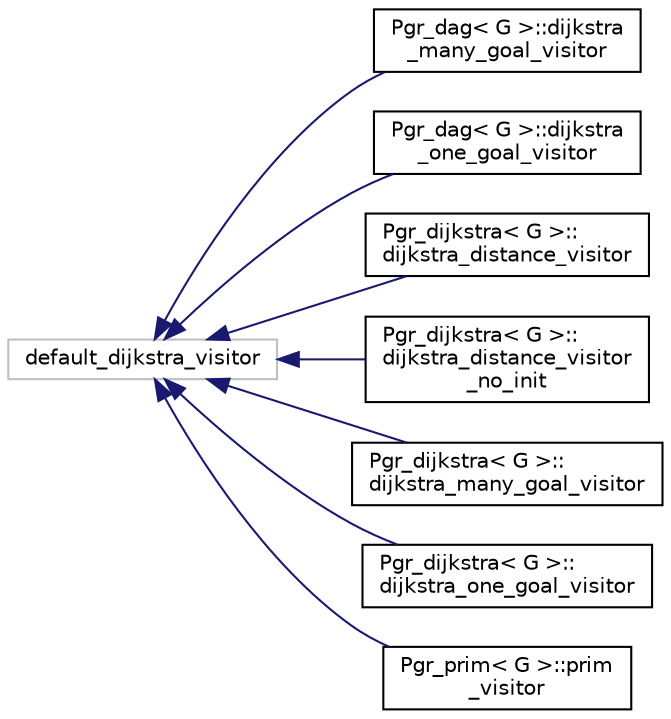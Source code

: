 digraph "Graphical Class Hierarchy"
{
  edge [fontname="Helvetica",fontsize="10",labelfontname="Helvetica",labelfontsize="10"];
  node [fontname="Helvetica",fontsize="10",shape=record];
  rankdir="LR";
  Node1 [label="default_dijkstra_visitor",height=0.2,width=0.4,color="grey75", fillcolor="white", style="filled"];
  Node1 -> Node2 [dir="back",color="midnightblue",fontsize="10",style="solid",fontname="Helvetica"];
  Node2 [label="Pgr_dag\< G \>::dijkstra\l_many_goal_visitor",height=0.2,width=0.4,color="black", fillcolor="white", style="filled",URL="$classPgr__dag_1_1dijkstra__many__goal__visitor.html",tooltip="class for stopping when all targets are found "];
  Node1 -> Node3 [dir="back",color="midnightblue",fontsize="10",style="solid",fontname="Helvetica"];
  Node3 [label="Pgr_dag\< G \>::dijkstra\l_one_goal_visitor",height=0.2,width=0.4,color="black", fillcolor="white", style="filled",URL="$classPgr__dag_1_1dijkstra__one__goal__visitor.html",tooltip="class for stopping when 1 target is found "];
  Node1 -> Node4 [dir="back",color="midnightblue",fontsize="10",style="solid",fontname="Helvetica"];
  Node4 [label="Pgr_dijkstra\< G \>::\ldijkstra_distance_visitor",height=0.2,width=0.4,color="black", fillcolor="white", style="filled",URL="$classPgr__dijkstra_1_1dijkstra__distance__visitor.html",tooltip="class for stopping when a distance/cost has being surpassed "];
  Node1 -> Node5 [dir="back",color="midnightblue",fontsize="10",style="solid",fontname="Helvetica"];
  Node5 [label="Pgr_dijkstra\< G \>::\ldijkstra_distance_visitor\l_no_init",height=0.2,width=0.4,color="black", fillcolor="white", style="filled",URL="$classPgr__dijkstra_1_1dijkstra__distance__visitor__no__init.html",tooltip="class for stopping when a distance/cost has being surpassed "];
  Node1 -> Node6 [dir="back",color="midnightblue",fontsize="10",style="solid",fontname="Helvetica"];
  Node6 [label="Pgr_dijkstra\< G \>::\ldijkstra_many_goal_visitor",height=0.2,width=0.4,color="black", fillcolor="white", style="filled",URL="$classPgr__dijkstra_1_1dijkstra__many__goal__visitor.html",tooltip="class for stopping when all targets are found "];
  Node1 -> Node7 [dir="back",color="midnightblue",fontsize="10",style="solid",fontname="Helvetica"];
  Node7 [label="Pgr_dijkstra\< G \>::\ldijkstra_one_goal_visitor",height=0.2,width=0.4,color="black", fillcolor="white", style="filled",URL="$classPgr__dijkstra_1_1dijkstra__one__goal__visitor.html",tooltip="class for stopping when 1 target is found "];
  Node1 -> Node8 [dir="back",color="midnightblue",fontsize="10",style="solid",fontname="Helvetica"];
  Node8 [label="Pgr_prim\< G \>::prim\l_visitor",height=0.2,width=0.4,color="black", fillcolor="white", style="filled",URL="$classPgr__prim_1_1prim__visitor.html"];
}
